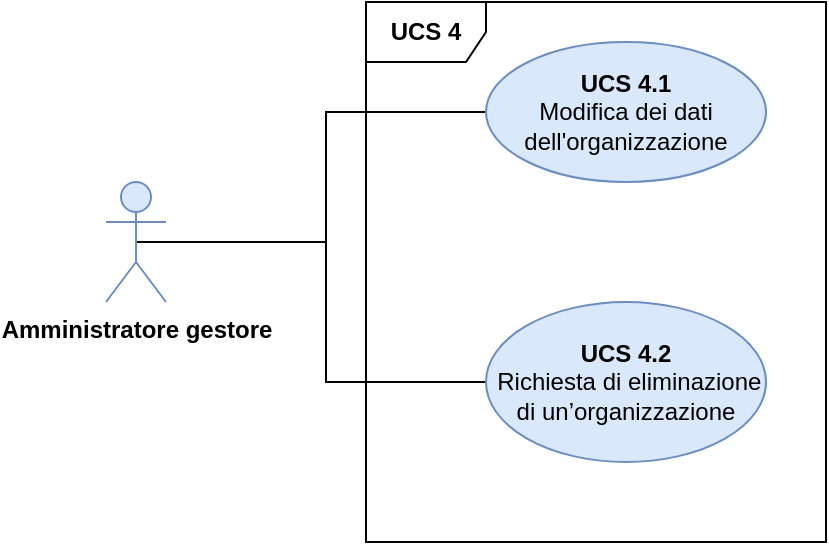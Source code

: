 <mxfile version="12.7.9" type="device"><diagram id="_nr2OgR0dUfLxPIBh4Ku" name="Page-1"><mxGraphModel dx="1865" dy="581" grid="1" gridSize="10" guides="1" tooltips="1" connect="1" arrows="1" fold="1" page="1" pageScale="1" pageWidth="827" pageHeight="1169" math="0" shadow="0"><root><mxCell id="0"/><mxCell id="1" parent="0"/><mxCell id="-efNrU_87PF0cv-lr_qZ-2" style="edgeStyle=orthogonalEdgeStyle;rounded=0;orthogonalLoop=1;jettySize=auto;html=1;entryX=0;entryY=0.5;entryDx=0;entryDy=0;endArrow=none;endFill=0;" parent="1" source="hOM0fP-9XLG2WQnrnWKS-2" target="hOM0fP-9XLG2WQnrnWKS-6" edge="1"><mxGeometry relative="1" as="geometry"/></mxCell><mxCell id="-efNrU_87PF0cv-lr_qZ-3" style="edgeStyle=orthogonalEdgeStyle;rounded=0;orthogonalLoop=1;jettySize=auto;html=1;entryX=0;entryY=0.5;entryDx=0;entryDy=0;exitX=0.5;exitY=0.5;exitDx=0;exitDy=0;exitPerimeter=0;endArrow=none;endFill=0;" parent="1" source="hOM0fP-9XLG2WQnrnWKS-2" target="hOM0fP-9XLG2WQnrnWKS-7" edge="1"><mxGeometry relative="1" as="geometry"/></mxCell><mxCell id="hOM0fP-9XLG2WQnrnWKS-2" value="&lt;b&gt;Amministratore gestore&lt;/b&gt;" style="shape=umlActor;verticalLabelPosition=bottom;labelBackgroundColor=#ffffff;verticalAlign=top;html=1;outlineConnect=0;fillColor=#dae8fc;strokeColor=#6c8ebf;" parent="1" vertex="1"><mxGeometry x="40" y="150" width="30" height="60" as="geometry"/></mxCell><mxCell id="hOM0fP-9XLG2WQnrnWKS-5" value="&lt;b&gt;UCS 4&lt;/b&gt;" style="shape=umlFrame;whiteSpace=wrap;html=1;" parent="1" vertex="1"><mxGeometry x="170" y="60" width="230" height="270" as="geometry"/></mxCell><mxCell id="hOM0fP-9XLG2WQnrnWKS-6" value="&lt;b&gt;UCS 4.1&lt;/b&gt;&lt;br&gt;Modifica dei dati dell'organizzazione" style="ellipse;whiteSpace=wrap;html=1;fillColor=#dae8fc;strokeColor=#6c8ebf;" parent="1" vertex="1"><mxGeometry x="230" y="80" width="140" height="70" as="geometry"/></mxCell><mxCell id="hOM0fP-9XLG2WQnrnWKS-7" value="&lt;b&gt;UCS 4.2&lt;/b&gt;&lt;br&gt;&amp;nbsp;Richiesta di eliminazione di un’organizzazione" style="ellipse;whiteSpace=wrap;html=1;fillColor=#dae8fc;strokeColor=#6c8ebf;" parent="1" vertex="1"><mxGeometry x="230" y="210" width="140" height="80" as="geometry"/></mxCell></root></mxGraphModel></diagram></mxfile>